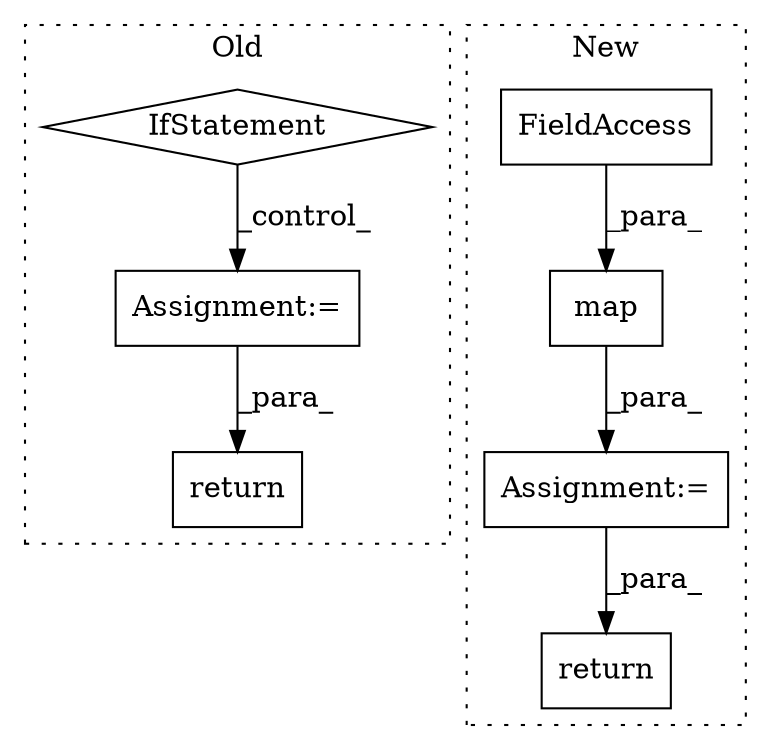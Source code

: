 digraph G {
subgraph cluster0 {
1 [label="return" a="41" s="34657" l="7" shape="box"];
4 [label="Assignment:=" a="7" s="34584" l="1" shape="box"];
7 [label="IfStatement" a="25" s="34304,34341" l="4,2" shape="diamond"];
label = "Old";
style="dotted";
}
subgraph cluster1 {
2 [label="map" a="32" s="37596,37626" l="4,1" shape="box"];
3 [label="return" a="41" s="37640" l="7" shape="box"];
5 [label="FieldAccess" a="22" s="37600" l="13" shape="box"];
6 [label="Assignment:=" a="7" s="37590" l="1" shape="box"];
label = "New";
style="dotted";
}
2 -> 6 [label="_para_"];
4 -> 1 [label="_para_"];
5 -> 2 [label="_para_"];
6 -> 3 [label="_para_"];
7 -> 4 [label="_control_"];
}